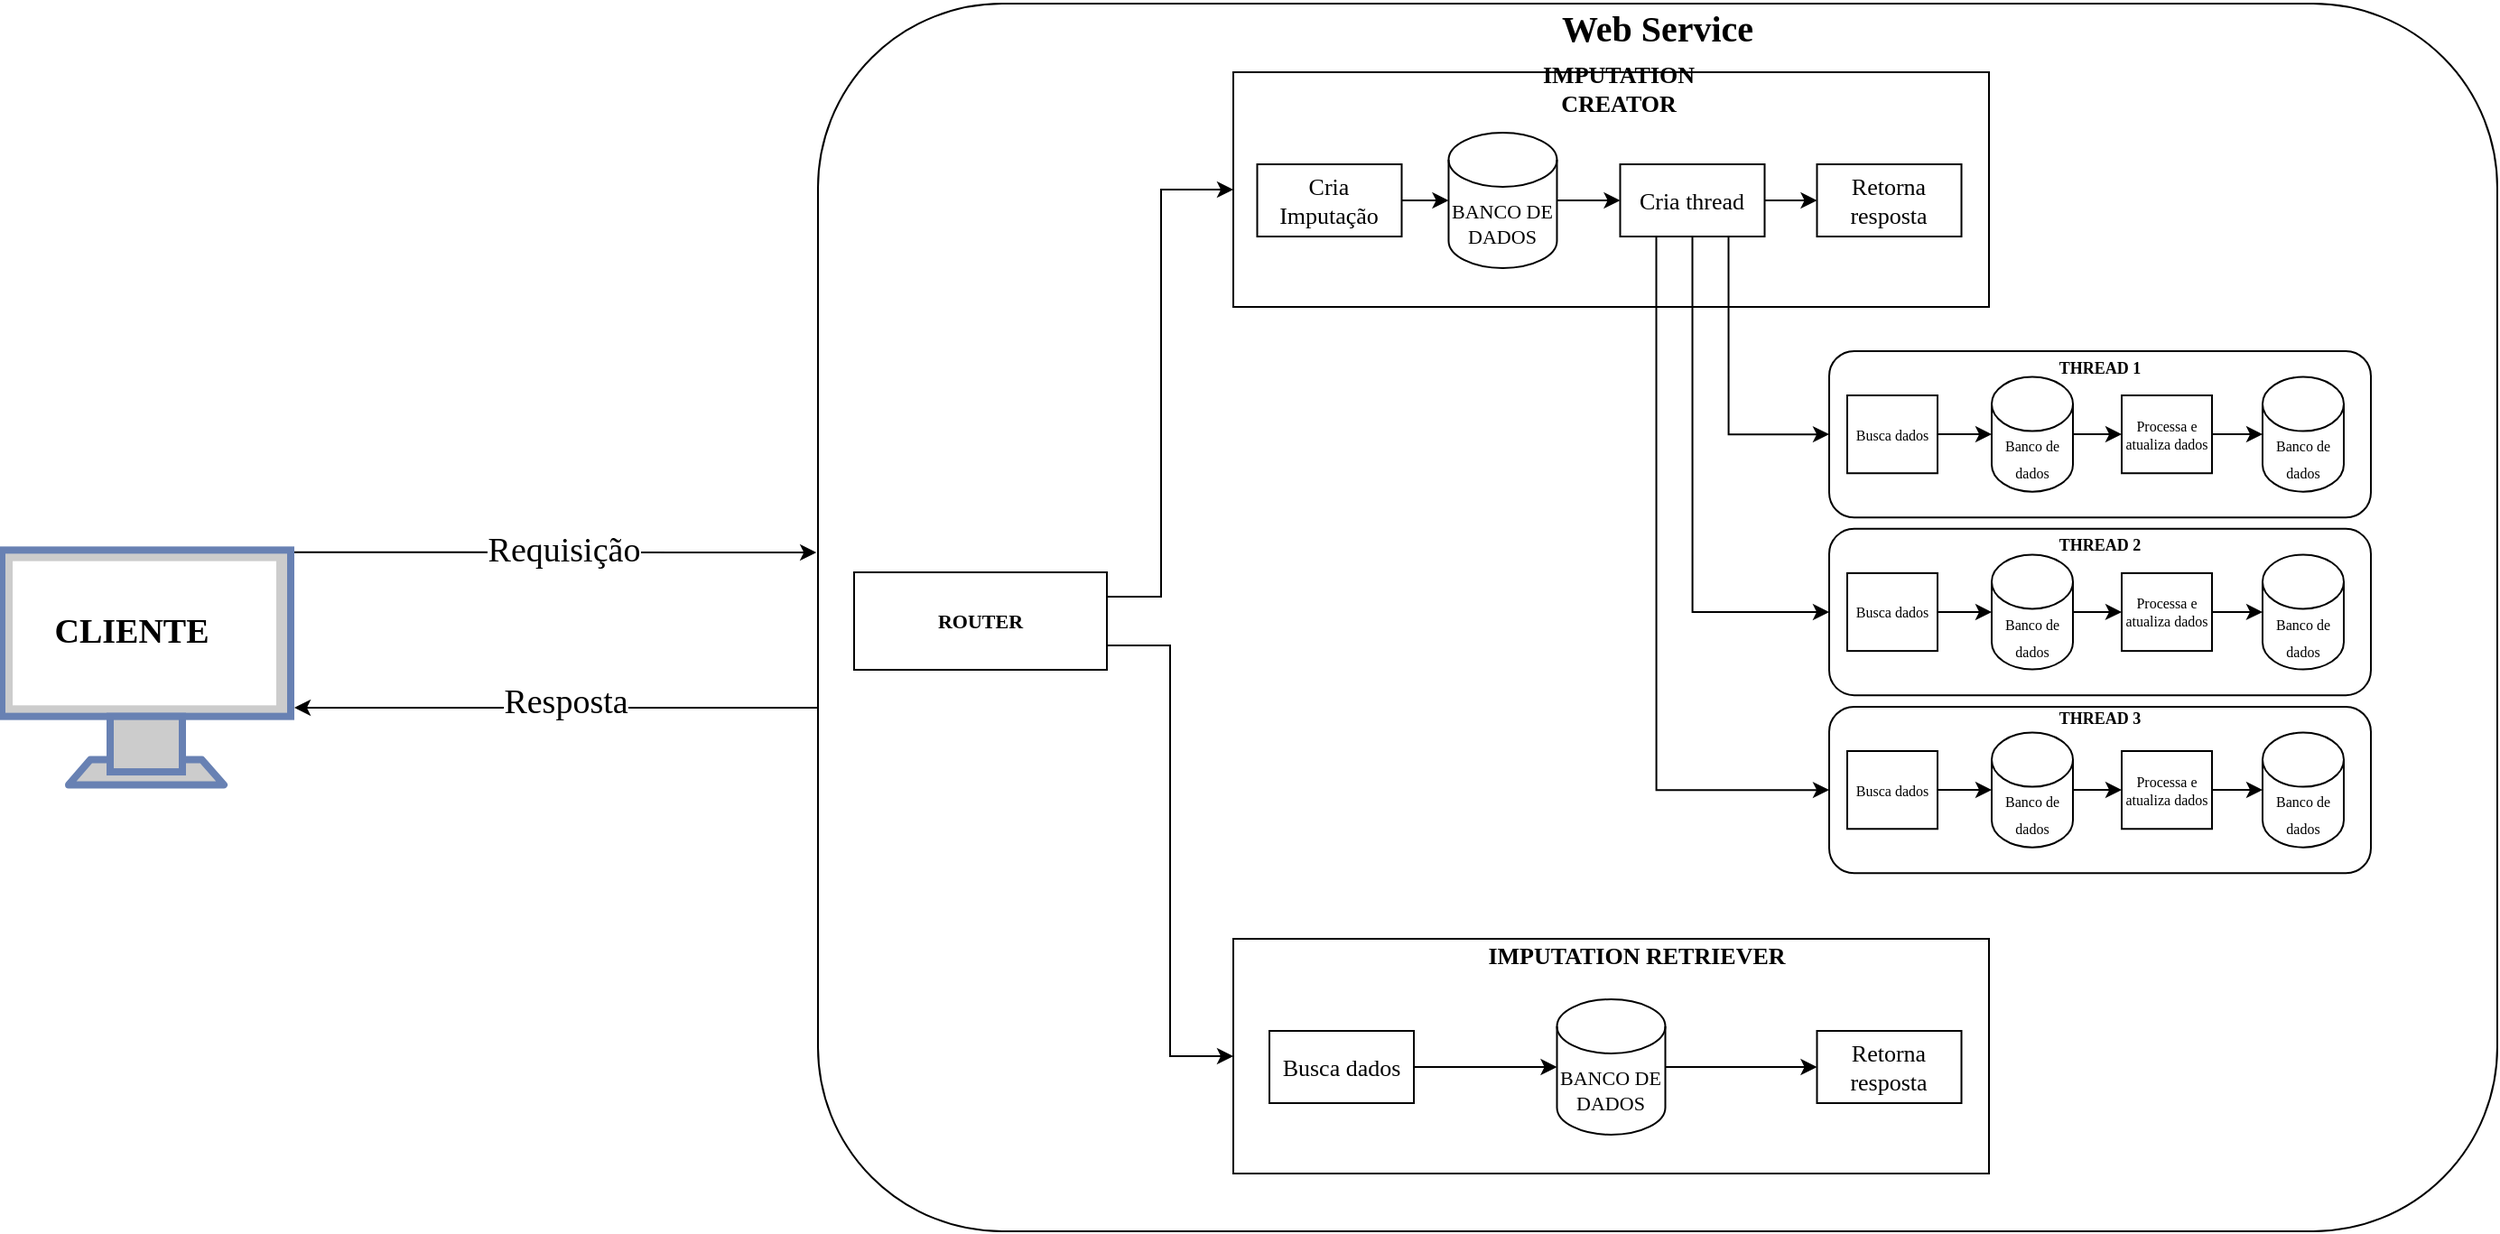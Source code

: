 <mxfile version="20.6.0" type="gitlab">
  <diagram id="seX18nJwCxmoSUvv63Jf" name="Página-1">
    <mxGraphModel dx="2200" dy="1307" grid="1" gridSize="10" guides="1" tooltips="1" connect="1" arrows="1" fold="1" page="1" pageScale="1" pageWidth="827" pageHeight="1169" math="0" shadow="0">
      <root>
        <mxCell id="0" />
        <mxCell id="1" parent="0" />
        <mxCell id="0dK_D2TtvEf-nO8ammGZ-178" style="edgeStyle=orthogonalEdgeStyle;rounded=0;orthogonalLoop=1;jettySize=auto;html=1;exitX=0.98;exitY=0.02;exitDx=0;exitDy=0;exitPerimeter=0;entryX=-0.001;entryY=0.447;entryDx=0;entryDy=0;entryPerimeter=0;fontFamily=Lucida Console;fontSize=19;" edge="1" parent="1" target="0dK_D2TtvEf-nO8ammGZ-1">
          <mxGeometry relative="1" as="geometry">
            <mxPoint x="217.4" y="533.84" as="sourcePoint" />
            <Array as="points">
              <mxPoint x="659" y="534" />
            </Array>
          </mxGeometry>
        </mxCell>
        <mxCell id="0dK_D2TtvEf-nO8ammGZ-180" value="Requisição" style="edgeLabel;html=1;align=center;verticalAlign=middle;resizable=0;points=[];fontSize=19;fontFamily=Lucida Console;" vertex="1" connectable="0" parent="0dK_D2TtvEf-nO8ammGZ-178">
          <mxGeometry x="-0.106" y="3" relative="1" as="geometry">
            <mxPoint x="104" y="2" as="offset" />
          </mxGeometry>
        </mxCell>
        <mxCell id="0dK_D2TtvEf-nO8ammGZ-179" style="edgeStyle=orthogonalEdgeStyle;rounded=0;orthogonalLoop=1;jettySize=auto;html=1;fontFamily=Lucida Console;fontSize=19;" edge="1" parent="1" source="0dK_D2TtvEf-nO8ammGZ-1">
          <mxGeometry relative="1" as="geometry">
            <mxPoint x="370" y="620" as="targetPoint" />
            <Array as="points">
              <mxPoint x="550" y="620" />
              <mxPoint x="550" y="620" />
            </Array>
          </mxGeometry>
        </mxCell>
        <mxCell id="0dK_D2TtvEf-nO8ammGZ-181" value="Resposta" style="edgeLabel;html=1;align=center;verticalAlign=middle;resizable=0;points=[];fontSize=19;fontFamily=Lucida Console;" vertex="1" connectable="0" parent="0dK_D2TtvEf-nO8ammGZ-179">
          <mxGeometry x="0.055" y="-1" relative="1" as="geometry">
            <mxPoint x="13" y="-2" as="offset" />
          </mxGeometry>
        </mxCell>
        <mxCell id="0dK_D2TtvEf-nO8ammGZ-182" value="" style="fontColor=#0066CC;verticalAlign=top;verticalLabelPosition=bottom;labelPosition=center;align=center;html=1;outlineConnect=0;fillColor=#CCCCCC;strokeColor=#6881B3;gradientColor=none;gradientDirection=north;strokeWidth=2;shape=mxgraph.networks.monitor;fontFamily=Lucida Console;fontSize=19;" vertex="1" parent="1">
          <mxGeometry x="208" y="532.68" width="160" height="130.01" as="geometry" />
        </mxCell>
        <mxCell id="0dK_D2TtvEf-nO8ammGZ-173" value="CLIENTE" style="text;html=1;strokeColor=none;fillColor=none;align=center;verticalAlign=middle;whiteSpace=wrap;rounded=0;fontFamily=Lucida Console;fontSize=19;fontStyle=1" vertex="1" parent="1">
          <mxGeometry x="230" y="563" width="100" height="30" as="geometry" />
        </mxCell>
        <mxCell id="0dK_D2TtvEf-nO8ammGZ-1" value="" style="rounded=1;whiteSpace=wrap;html=1;" vertex="1" parent="1">
          <mxGeometry x="660" y="230" width="930" height="680" as="geometry" />
        </mxCell>
        <mxCell id="0dK_D2TtvEf-nO8ammGZ-19" value="Web Service" style="text;html=1;strokeColor=none;fillColor=none;align=center;verticalAlign=middle;whiteSpace=wrap;rounded=0;fontFamily=Lucida Console;fontSize=20;fontStyle=1" vertex="1" parent="1">
          <mxGeometry x="1055" y="228" width="140" height="30" as="geometry" />
        </mxCell>
        <mxCell id="0dK_D2TtvEf-nO8ammGZ-90" value="" style="group;fontFamily=Lucida Console;" vertex="1" connectable="0" parent="1">
          <mxGeometry x="890" y="264" width="418.5" height="134" as="geometry" />
        </mxCell>
        <mxCell id="0dK_D2TtvEf-nO8ammGZ-25" value="" style="rounded=0;whiteSpace=wrap;html=1;fontFamily=Lucida Console;" vertex="1" parent="0dK_D2TtvEf-nO8ammGZ-90">
          <mxGeometry y="4" width="418.5" height="130" as="geometry" />
        </mxCell>
        <mxCell id="0dK_D2TtvEf-nO8ammGZ-49" value="IMPUTATION CREATOR" style="text;html=1;strokeColor=none;fillColor=none;align=center;verticalAlign=middle;whiteSpace=wrap;rounded=0;fontFamily=Lucida Console;fontSize=13;fontStyle=1" vertex="1" parent="0dK_D2TtvEf-nO8ammGZ-90">
          <mxGeometry x="136.75" y="-2" width="153.25" height="30" as="geometry" />
        </mxCell>
        <mxCell id="0dK_D2TtvEf-nO8ammGZ-50" value="Cria Imputação" style="rounded=0;whiteSpace=wrap;html=1;fontFamily=Lucida Console;fontSize=13;" vertex="1" parent="0dK_D2TtvEf-nO8ammGZ-90">
          <mxGeometry x="13.25" y="55" width="80" height="40" as="geometry" />
        </mxCell>
        <mxCell id="0dK_D2TtvEf-nO8ammGZ-52" value="&lt;font style=&quot;font-size: 11px;&quot;&gt;BANCO DE DADOS&lt;/font&gt;" style="shape=cylinder3;whiteSpace=wrap;html=1;boundedLbl=1;backgroundOutline=1;size=15;fontFamily=Lucida Console;fontSize=11;" vertex="1" parent="0dK_D2TtvEf-nO8ammGZ-90">
          <mxGeometry x="119.24" y="37.5" width="60" height="75" as="geometry" />
        </mxCell>
        <mxCell id="0dK_D2TtvEf-nO8ammGZ-54" style="edgeStyle=orthogonalEdgeStyle;rounded=0;orthogonalLoop=1;jettySize=auto;html=1;exitX=1;exitY=0.5;exitDx=0;exitDy=0;entryX=0;entryY=0.5;entryDx=0;entryDy=0;entryPerimeter=0;fontFamily=Lucida Console;fontSize=13;" edge="1" parent="0dK_D2TtvEf-nO8ammGZ-90" source="0dK_D2TtvEf-nO8ammGZ-50" target="0dK_D2TtvEf-nO8ammGZ-52">
          <mxGeometry relative="1" as="geometry" />
        </mxCell>
        <mxCell id="0dK_D2TtvEf-nO8ammGZ-55" value="Cria thread" style="rounded=0;whiteSpace=wrap;html=1;fontFamily=Lucida Console;fontSize=13;" vertex="1" parent="0dK_D2TtvEf-nO8ammGZ-90">
          <mxGeometry x="214.25" y="55" width="80" height="40" as="geometry" />
        </mxCell>
        <mxCell id="0dK_D2TtvEf-nO8ammGZ-56" style="edgeStyle=orthogonalEdgeStyle;rounded=0;orthogonalLoop=1;jettySize=auto;html=1;entryX=0;entryY=0.5;entryDx=0;entryDy=0;fontFamily=Lucida Console;fontSize=13;" edge="1" parent="0dK_D2TtvEf-nO8ammGZ-90" source="0dK_D2TtvEf-nO8ammGZ-52" target="0dK_D2TtvEf-nO8ammGZ-55">
          <mxGeometry relative="1" as="geometry" />
        </mxCell>
        <mxCell id="0dK_D2TtvEf-nO8ammGZ-66" value="Retorna resposta" style="rounded=0;whiteSpace=wrap;html=1;fontFamily=Lucida Console;fontSize=13;" vertex="1" parent="0dK_D2TtvEf-nO8ammGZ-90">
          <mxGeometry x="323.25" y="55" width="80" height="40" as="geometry" />
        </mxCell>
        <mxCell id="0dK_D2TtvEf-nO8ammGZ-67" style="edgeStyle=orthogonalEdgeStyle;rounded=0;orthogonalLoop=1;jettySize=auto;html=1;entryX=0;entryY=0.5;entryDx=0;entryDy=0;fontFamily=Lucida Console;fontSize=12;" edge="1" parent="0dK_D2TtvEf-nO8ammGZ-90" source="0dK_D2TtvEf-nO8ammGZ-55" target="0dK_D2TtvEf-nO8ammGZ-66">
          <mxGeometry relative="1" as="geometry" />
        </mxCell>
        <mxCell id="0dK_D2TtvEf-nO8ammGZ-113" value="" style="group;fontSize=14;fontFamily=Lucida Console;" vertex="1" connectable="0" parent="1">
          <mxGeometry x="1220" y="422.44" width="300" height="92.24" as="geometry" />
        </mxCell>
        <mxCell id="0dK_D2TtvEf-nO8ammGZ-62" value="" style="rounded=1;whiteSpace=wrap;html=1;fontFamily=Lucida Console;fontSize=12;" vertex="1" parent="0dK_D2TtvEf-nO8ammGZ-113">
          <mxGeometry width="300" height="92.24" as="geometry" />
        </mxCell>
        <mxCell id="0dK_D2TtvEf-nO8ammGZ-105" value="Busca dados" style="rounded=0;whiteSpace=wrap;html=1;fontFamily=Lucida Console;fontSize=8;" vertex="1" parent="0dK_D2TtvEf-nO8ammGZ-113">
          <mxGeometry x="10" y="24.56" width="50" height="43.12" as="geometry" />
        </mxCell>
        <mxCell id="0dK_D2TtvEf-nO8ammGZ-106" value="&lt;font style=&quot;font-size: 8px;&quot;&gt;Banco de dados&lt;/font&gt;" style="shape=cylinder3;whiteSpace=wrap;html=1;boundedLbl=1;backgroundOutline=1;size=15;fontFamily=Lucida Console;fontSize=12;" vertex="1" parent="0dK_D2TtvEf-nO8ammGZ-113">
          <mxGeometry x="90" y="14.35" width="45" height="63.54" as="geometry" />
        </mxCell>
        <mxCell id="0dK_D2TtvEf-nO8ammGZ-107" style="edgeStyle=orthogonalEdgeStyle;rounded=0;orthogonalLoop=1;jettySize=auto;html=1;entryX=0;entryY=0.5;entryDx=0;entryDy=0;entryPerimeter=0;fontFamily=Lucida Console;fontSize=8;" edge="1" parent="0dK_D2TtvEf-nO8ammGZ-113" source="0dK_D2TtvEf-nO8ammGZ-105" target="0dK_D2TtvEf-nO8ammGZ-106">
          <mxGeometry relative="1" as="geometry" />
        </mxCell>
        <mxCell id="0dK_D2TtvEf-nO8ammGZ-108" value="Processa e atualiza dados" style="rounded=0;whiteSpace=wrap;html=1;fontFamily=Lucida Console;fontSize=8;" vertex="1" parent="0dK_D2TtvEf-nO8ammGZ-113">
          <mxGeometry x="162" y="24.56" width="50" height="43.12" as="geometry" />
        </mxCell>
        <mxCell id="0dK_D2TtvEf-nO8ammGZ-110" style="edgeStyle=orthogonalEdgeStyle;rounded=0;orthogonalLoop=1;jettySize=auto;html=1;entryX=0;entryY=0.5;entryDx=0;entryDy=0;fontFamily=Lucida Console;fontSize=8;" edge="1" parent="0dK_D2TtvEf-nO8ammGZ-113" source="0dK_D2TtvEf-nO8ammGZ-106" target="0dK_D2TtvEf-nO8ammGZ-108">
          <mxGeometry relative="1" as="geometry" />
        </mxCell>
        <mxCell id="0dK_D2TtvEf-nO8ammGZ-109" value="&lt;font style=&quot;font-size: 8px;&quot;&gt;Banco de dados&lt;/font&gt;" style="shape=cylinder3;whiteSpace=wrap;html=1;boundedLbl=1;backgroundOutline=1;size=15;fontFamily=Lucida Console;fontSize=12;" vertex="1" parent="0dK_D2TtvEf-nO8ammGZ-113">
          <mxGeometry x="240" y="14.35" width="45" height="63.54" as="geometry" />
        </mxCell>
        <mxCell id="0dK_D2TtvEf-nO8ammGZ-111" style="edgeStyle=orthogonalEdgeStyle;rounded=0;orthogonalLoop=1;jettySize=auto;html=1;entryX=0;entryY=0.5;entryDx=0;entryDy=0;entryPerimeter=0;fontFamily=Lucida Console;fontSize=8;" edge="1" parent="0dK_D2TtvEf-nO8ammGZ-113" source="0dK_D2TtvEf-nO8ammGZ-108" target="0dK_D2TtvEf-nO8ammGZ-109">
          <mxGeometry relative="1" as="geometry" />
        </mxCell>
        <mxCell id="0dK_D2TtvEf-nO8ammGZ-134" value="THREAD 1" style="text;html=1;strokeColor=none;fillColor=none;align=center;verticalAlign=middle;whiteSpace=wrap;rounded=0;fontFamily=Lucida Console;fontSize=9;fontStyle=1" vertex="1" parent="0dK_D2TtvEf-nO8ammGZ-113">
          <mxGeometry x="120" y="-5.44" width="60" height="30" as="geometry" />
        </mxCell>
        <mxCell id="0dK_D2TtvEf-nO8ammGZ-114" value="" style="group;fontFamily=Lucida Console;fontStyle=1" vertex="1" connectable="0" parent="1">
          <mxGeometry x="1220" y="520.88" width="300" height="92.24" as="geometry" />
        </mxCell>
        <mxCell id="0dK_D2TtvEf-nO8ammGZ-115" value="" style="rounded=1;whiteSpace=wrap;html=1;fontFamily=Lucida Console;fontSize=12;" vertex="1" parent="0dK_D2TtvEf-nO8ammGZ-114">
          <mxGeometry width="300" height="92.24" as="geometry" />
        </mxCell>
        <mxCell id="0dK_D2TtvEf-nO8ammGZ-116" value="Busca dados" style="rounded=0;whiteSpace=wrap;html=1;fontFamily=Lucida Console;fontSize=8;" vertex="1" parent="0dK_D2TtvEf-nO8ammGZ-114">
          <mxGeometry x="10" y="24.56" width="50" height="43.12" as="geometry" />
        </mxCell>
        <mxCell id="0dK_D2TtvEf-nO8ammGZ-117" value="&lt;font style=&quot;font-size: 8px;&quot;&gt;Banco de dados&lt;/font&gt;" style="shape=cylinder3;whiteSpace=wrap;html=1;boundedLbl=1;backgroundOutline=1;size=15;fontFamily=Lucida Console;fontSize=12;" vertex="1" parent="0dK_D2TtvEf-nO8ammGZ-114">
          <mxGeometry x="90" y="14.35" width="45" height="63.54" as="geometry" />
        </mxCell>
        <mxCell id="0dK_D2TtvEf-nO8ammGZ-118" style="edgeStyle=orthogonalEdgeStyle;rounded=0;orthogonalLoop=1;jettySize=auto;html=1;entryX=0;entryY=0.5;entryDx=0;entryDy=0;entryPerimeter=0;fontFamily=Lucida Console;fontSize=8;" edge="1" parent="0dK_D2TtvEf-nO8ammGZ-114" source="0dK_D2TtvEf-nO8ammGZ-116" target="0dK_D2TtvEf-nO8ammGZ-117">
          <mxGeometry relative="1" as="geometry" />
        </mxCell>
        <mxCell id="0dK_D2TtvEf-nO8ammGZ-119" value="Processa e atualiza dados" style="rounded=0;whiteSpace=wrap;html=1;fontFamily=Lucida Console;fontSize=8;" vertex="1" parent="0dK_D2TtvEf-nO8ammGZ-114">
          <mxGeometry x="162" y="24.56" width="50" height="43.12" as="geometry" />
        </mxCell>
        <mxCell id="0dK_D2TtvEf-nO8ammGZ-120" style="edgeStyle=orthogonalEdgeStyle;rounded=0;orthogonalLoop=1;jettySize=auto;html=1;entryX=0;entryY=0.5;entryDx=0;entryDy=0;fontFamily=Lucida Console;fontSize=8;" edge="1" parent="0dK_D2TtvEf-nO8ammGZ-114" source="0dK_D2TtvEf-nO8ammGZ-117" target="0dK_D2TtvEf-nO8ammGZ-119">
          <mxGeometry relative="1" as="geometry" />
        </mxCell>
        <mxCell id="0dK_D2TtvEf-nO8ammGZ-121" value="&lt;font style=&quot;font-size: 8px;&quot;&gt;Banco de dados&lt;/font&gt;" style="shape=cylinder3;whiteSpace=wrap;html=1;boundedLbl=1;backgroundOutline=1;size=15;fontFamily=Lucida Console;fontSize=12;" vertex="1" parent="0dK_D2TtvEf-nO8ammGZ-114">
          <mxGeometry x="240" y="14.35" width="45" height="63.54" as="geometry" />
        </mxCell>
        <mxCell id="0dK_D2TtvEf-nO8ammGZ-122" style="edgeStyle=orthogonalEdgeStyle;rounded=0;orthogonalLoop=1;jettySize=auto;html=1;entryX=0;entryY=0.5;entryDx=0;entryDy=0;entryPerimeter=0;fontFamily=Lucida Console;fontSize=8;" edge="1" parent="0dK_D2TtvEf-nO8ammGZ-114" source="0dK_D2TtvEf-nO8ammGZ-119" target="0dK_D2TtvEf-nO8ammGZ-121">
          <mxGeometry relative="1" as="geometry" />
        </mxCell>
        <mxCell id="0dK_D2TtvEf-nO8ammGZ-135" value="THREAD 2" style="text;html=1;strokeColor=none;fillColor=none;align=center;verticalAlign=middle;whiteSpace=wrap;rounded=0;fontFamily=Lucida Console;fontSize=9;fontStyle=1" vertex="1" parent="0dK_D2TtvEf-nO8ammGZ-114">
          <mxGeometry x="120" y="-5.65" width="60" height="30" as="geometry" />
        </mxCell>
        <mxCell id="0dK_D2TtvEf-nO8ammGZ-136" value="" style="group;fontFamily=Lucida Console;fontStyle=1" vertex="1" connectable="0" parent="1">
          <mxGeometry x="1220" y="619.44" width="300" height="92.24" as="geometry" />
        </mxCell>
        <mxCell id="0dK_D2TtvEf-nO8ammGZ-137" value="" style="rounded=1;whiteSpace=wrap;html=1;fontFamily=Lucida Console;fontSize=12;" vertex="1" parent="0dK_D2TtvEf-nO8ammGZ-136">
          <mxGeometry width="300" height="92.24" as="geometry" />
        </mxCell>
        <mxCell id="0dK_D2TtvEf-nO8ammGZ-138" value="Busca dados" style="rounded=0;whiteSpace=wrap;html=1;fontFamily=Lucida Console;fontSize=8;" vertex="1" parent="0dK_D2TtvEf-nO8ammGZ-136">
          <mxGeometry x="10" y="24.56" width="50" height="43.12" as="geometry" />
        </mxCell>
        <mxCell id="0dK_D2TtvEf-nO8ammGZ-139" value="&lt;font style=&quot;font-size: 8px;&quot;&gt;Banco de dados&lt;/font&gt;" style="shape=cylinder3;whiteSpace=wrap;html=1;boundedLbl=1;backgroundOutline=1;size=15;fontFamily=Lucida Console;fontSize=12;" vertex="1" parent="0dK_D2TtvEf-nO8ammGZ-136">
          <mxGeometry x="90" y="14.35" width="45" height="63.54" as="geometry" />
        </mxCell>
        <mxCell id="0dK_D2TtvEf-nO8ammGZ-140" style="edgeStyle=orthogonalEdgeStyle;rounded=0;orthogonalLoop=1;jettySize=auto;html=1;entryX=0;entryY=0.5;entryDx=0;entryDy=0;entryPerimeter=0;fontFamily=Lucida Console;fontSize=8;" edge="1" parent="0dK_D2TtvEf-nO8ammGZ-136" source="0dK_D2TtvEf-nO8ammGZ-138" target="0dK_D2TtvEf-nO8ammGZ-139">
          <mxGeometry relative="1" as="geometry" />
        </mxCell>
        <mxCell id="0dK_D2TtvEf-nO8ammGZ-141" value="Processa e atualiza dados" style="rounded=0;whiteSpace=wrap;html=1;fontFamily=Lucida Console;fontSize=8;" vertex="1" parent="0dK_D2TtvEf-nO8ammGZ-136">
          <mxGeometry x="162" y="24.56" width="50" height="43.12" as="geometry" />
        </mxCell>
        <mxCell id="0dK_D2TtvEf-nO8ammGZ-142" style="edgeStyle=orthogonalEdgeStyle;rounded=0;orthogonalLoop=1;jettySize=auto;html=1;entryX=0;entryY=0.5;entryDx=0;entryDy=0;fontFamily=Lucida Console;fontSize=8;" edge="1" parent="0dK_D2TtvEf-nO8ammGZ-136" source="0dK_D2TtvEf-nO8ammGZ-139" target="0dK_D2TtvEf-nO8ammGZ-141">
          <mxGeometry relative="1" as="geometry" />
        </mxCell>
        <mxCell id="0dK_D2TtvEf-nO8ammGZ-143" value="&lt;font style=&quot;font-size: 8px;&quot;&gt;Banco de dados&lt;/font&gt;" style="shape=cylinder3;whiteSpace=wrap;html=1;boundedLbl=1;backgroundOutline=1;size=15;fontFamily=Lucida Console;fontSize=12;" vertex="1" parent="0dK_D2TtvEf-nO8ammGZ-136">
          <mxGeometry x="240" y="14.35" width="45" height="63.54" as="geometry" />
        </mxCell>
        <mxCell id="0dK_D2TtvEf-nO8ammGZ-144" style="edgeStyle=orthogonalEdgeStyle;rounded=0;orthogonalLoop=1;jettySize=auto;html=1;entryX=0;entryY=0.5;entryDx=0;entryDy=0;entryPerimeter=0;fontFamily=Lucida Console;fontSize=8;" edge="1" parent="0dK_D2TtvEf-nO8ammGZ-136" source="0dK_D2TtvEf-nO8ammGZ-141" target="0dK_D2TtvEf-nO8ammGZ-143">
          <mxGeometry relative="1" as="geometry" />
        </mxCell>
        <mxCell id="0dK_D2TtvEf-nO8ammGZ-145" value="THREAD 3" style="text;html=1;strokeColor=none;fillColor=none;align=center;verticalAlign=middle;whiteSpace=wrap;rounded=0;fontFamily=Lucida Console;fontSize=9;fontStyle=1" vertex="1" parent="0dK_D2TtvEf-nO8ammGZ-136">
          <mxGeometry x="120" y="-8.65" width="60" height="30" as="geometry" />
        </mxCell>
        <mxCell id="0dK_D2TtvEf-nO8ammGZ-150" style="edgeStyle=orthogonalEdgeStyle;rounded=0;orthogonalLoop=1;jettySize=auto;html=1;exitX=1;exitY=0.25;exitDx=0;exitDy=0;entryX=0;entryY=0.5;entryDx=0;entryDy=0;fontFamily=Lucida Console;fontSize=11;" edge="1" parent="1" source="0dK_D2TtvEf-nO8ammGZ-149" target="0dK_D2TtvEf-nO8ammGZ-25">
          <mxGeometry relative="1" as="geometry">
            <Array as="points">
              <mxPoint x="850" y="558" />
              <mxPoint x="850" y="333" />
            </Array>
          </mxGeometry>
        </mxCell>
        <mxCell id="0dK_D2TtvEf-nO8ammGZ-149" value="ROUTER" style="rounded=0;whiteSpace=wrap;html=1;fontFamily=Lucida Console;fontSize=11;fontStyle=1" vertex="1" parent="1">
          <mxGeometry x="680" y="545" width="140" height="54" as="geometry" />
        </mxCell>
        <mxCell id="0dK_D2TtvEf-nO8ammGZ-151" value="" style="group;fontFamily=Lucida Console;" vertex="1" connectable="0" parent="1">
          <mxGeometry x="890" y="744" width="418.5" height="134" as="geometry" />
        </mxCell>
        <mxCell id="0dK_D2TtvEf-nO8ammGZ-152" value="" style="rounded=0;whiteSpace=wrap;html=1;fontFamily=Lucida Console;" vertex="1" parent="0dK_D2TtvEf-nO8ammGZ-151">
          <mxGeometry y="4" width="418.5" height="130" as="geometry" />
        </mxCell>
        <mxCell id="0dK_D2TtvEf-nO8ammGZ-153" value="IMPUTATION RETRIEVER" style="text;html=1;strokeColor=none;fillColor=none;align=center;verticalAlign=middle;whiteSpace=wrap;rounded=0;fontFamily=Lucida Console;fontSize=13;fontStyle=1" vertex="1" parent="0dK_D2TtvEf-nO8ammGZ-151">
          <mxGeometry x="136.75" y="-2" width="173.25" height="30" as="geometry" />
        </mxCell>
        <mxCell id="0dK_D2TtvEf-nO8ammGZ-155" value="&lt;font style=&quot;font-size: 11px;&quot;&gt;BANCO DE DADOS&lt;/font&gt;" style="shape=cylinder3;whiteSpace=wrap;html=1;boundedLbl=1;backgroundOutline=1;size=15;fontFamily=Lucida Console;fontSize=11;" vertex="1" parent="0dK_D2TtvEf-nO8ammGZ-151">
          <mxGeometry x="179.25" y="37.5" width="60" height="75" as="geometry" />
        </mxCell>
        <mxCell id="0dK_D2TtvEf-nO8ammGZ-158" style="edgeStyle=orthogonalEdgeStyle;rounded=0;orthogonalLoop=1;jettySize=auto;html=1;entryX=0;entryY=0.5;entryDx=0;entryDy=0;fontFamily=Lucida Console;fontSize=13;" edge="1" parent="0dK_D2TtvEf-nO8ammGZ-151" source="0dK_D2TtvEf-nO8ammGZ-155" target="0dK_D2TtvEf-nO8ammGZ-159">
          <mxGeometry relative="1" as="geometry">
            <mxPoint x="214.25" y="75" as="targetPoint" />
          </mxGeometry>
        </mxCell>
        <mxCell id="0dK_D2TtvEf-nO8ammGZ-159" value="Retorna resposta" style="rounded=0;whiteSpace=wrap;html=1;fontFamily=Lucida Console;fontSize=13;" vertex="1" parent="0dK_D2TtvEf-nO8ammGZ-151">
          <mxGeometry x="323.25" y="55" width="80" height="40" as="geometry" />
        </mxCell>
        <mxCell id="0dK_D2TtvEf-nO8ammGZ-162" style="edgeStyle=orthogonalEdgeStyle;rounded=0;orthogonalLoop=1;jettySize=auto;html=1;entryX=0;entryY=0.5;entryDx=0;entryDy=0;entryPerimeter=0;fontFamily=Lucida Console;fontSize=11;" edge="1" parent="0dK_D2TtvEf-nO8ammGZ-151" source="0dK_D2TtvEf-nO8ammGZ-161" target="0dK_D2TtvEf-nO8ammGZ-155">
          <mxGeometry relative="1" as="geometry" />
        </mxCell>
        <mxCell id="0dK_D2TtvEf-nO8ammGZ-161" value="Busca dados" style="rounded=0;whiteSpace=wrap;html=1;fontFamily=Lucida Console;fontSize=13;" vertex="1" parent="0dK_D2TtvEf-nO8ammGZ-151">
          <mxGeometry x="20" y="55" width="80" height="40" as="geometry" />
        </mxCell>
        <mxCell id="0dK_D2TtvEf-nO8ammGZ-166" style="edgeStyle=orthogonalEdgeStyle;rounded=0;orthogonalLoop=1;jettySize=auto;html=1;exitX=0.75;exitY=1;exitDx=0;exitDy=0;entryX=0;entryY=0.5;entryDx=0;entryDy=0;fontFamily=Lucida Console;fontSize=11;" edge="1" parent="1" source="0dK_D2TtvEf-nO8ammGZ-55" target="0dK_D2TtvEf-nO8ammGZ-62">
          <mxGeometry relative="1" as="geometry" />
        </mxCell>
        <mxCell id="0dK_D2TtvEf-nO8ammGZ-167" style="edgeStyle=orthogonalEdgeStyle;rounded=0;orthogonalLoop=1;jettySize=auto;html=1;exitX=0.5;exitY=1;exitDx=0;exitDy=0;entryX=0;entryY=0.5;entryDx=0;entryDy=0;fontFamily=Lucida Console;fontSize=11;" edge="1" parent="1" source="0dK_D2TtvEf-nO8ammGZ-55" target="0dK_D2TtvEf-nO8ammGZ-115">
          <mxGeometry relative="1" as="geometry" />
        </mxCell>
        <mxCell id="0dK_D2TtvEf-nO8ammGZ-164" style="edgeStyle=orthogonalEdgeStyle;rounded=0;orthogonalLoop=1;jettySize=auto;html=1;exitX=1;exitY=0.75;exitDx=0;exitDy=0;entryX=0;entryY=0.5;entryDx=0;entryDy=0;fontFamily=Lucida Console;fontSize=11;" edge="1" parent="1" source="0dK_D2TtvEf-nO8ammGZ-149" target="0dK_D2TtvEf-nO8ammGZ-152">
          <mxGeometry relative="1" as="geometry" />
        </mxCell>
        <mxCell id="0dK_D2TtvEf-nO8ammGZ-168" style="edgeStyle=orthogonalEdgeStyle;rounded=0;orthogonalLoop=1;jettySize=auto;html=1;exitX=0.25;exitY=1;exitDx=0;exitDy=0;entryX=0;entryY=0.5;entryDx=0;entryDy=0;fontFamily=Lucida Console;fontSize=11;" edge="1" parent="1" source="0dK_D2TtvEf-nO8ammGZ-55" target="0dK_D2TtvEf-nO8ammGZ-137">
          <mxGeometry relative="1" as="geometry" />
        </mxCell>
      </root>
    </mxGraphModel>
  </diagram>
</mxfile>
